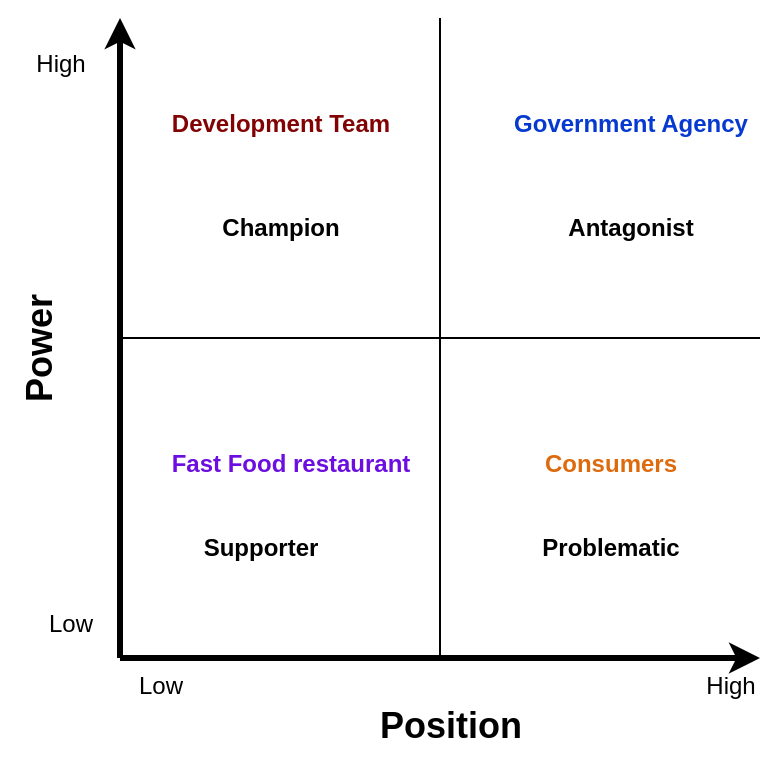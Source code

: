 <mxfile version="24.2.5" type="github">
  <diagram name="Page-1" id="YPvsPVBRD-tXHnpPC8To">
    <mxGraphModel dx="678" dy="401" grid="1" gridSize="10" guides="1" tooltips="1" connect="1" arrows="1" fold="1" page="1" pageScale="1" pageWidth="1169" pageHeight="827" math="0" shadow="0">
      <root>
        <mxCell id="0" />
        <mxCell id="1" parent="0" />
        <mxCell id="iMTMEkFp60tlVJ-NBao6-1" value="" style="endArrow=classic;html=1;rounded=0;strokeWidth=3;" edge="1" parent="1">
          <mxGeometry width="50" height="50" relative="1" as="geometry">
            <mxPoint x="200" y="400" as="sourcePoint" />
            <mxPoint x="200" y="80" as="targetPoint" />
          </mxGeometry>
        </mxCell>
        <mxCell id="iMTMEkFp60tlVJ-NBao6-2" value="" style="endArrow=classic;html=1;rounded=0;strokeWidth=3;" edge="1" parent="1">
          <mxGeometry width="50" height="50" relative="1" as="geometry">
            <mxPoint x="200" y="400" as="sourcePoint" />
            <mxPoint x="520" y="400" as="targetPoint" />
          </mxGeometry>
        </mxCell>
        <mxCell id="iMTMEkFp60tlVJ-NBao6-3" value="" style="endArrow=none;html=1;rounded=0;" edge="1" parent="1">
          <mxGeometry width="50" height="50" relative="1" as="geometry">
            <mxPoint x="360" y="400" as="sourcePoint" />
            <mxPoint x="360" y="80" as="targetPoint" />
          </mxGeometry>
        </mxCell>
        <mxCell id="iMTMEkFp60tlVJ-NBao6-4" value="" style="endArrow=none;html=1;rounded=0;" edge="1" parent="1">
          <mxGeometry width="50" height="50" relative="1" as="geometry">
            <mxPoint x="200" y="240" as="sourcePoint" />
            <mxPoint x="520" y="240" as="targetPoint" />
          </mxGeometry>
        </mxCell>
        <mxCell id="iMTMEkFp60tlVJ-NBao6-5" value="&lt;b&gt;&lt;font style=&quot;font-size: 18px;&quot;&gt;Power&amp;nbsp;&lt;/font&gt;&lt;/b&gt;" style="text;html=1;align=center;verticalAlign=middle;resizable=0;points=[];autosize=1;strokeColor=none;fillColor=none;rotation=-90;" vertex="1" parent="1">
          <mxGeometry x="120" y="223" width="80" height="40" as="geometry" />
        </mxCell>
        <mxCell id="iMTMEkFp60tlVJ-NBao6-6" value="&lt;font style=&quot;font-size: 18px;&quot;&gt;&lt;b&gt;Position&lt;/b&gt;&lt;/font&gt;" style="text;html=1;align=center;verticalAlign=middle;resizable=0;points=[];autosize=1;strokeColor=none;fillColor=none;" vertex="1" parent="1">
          <mxGeometry x="320" y="414" width="90" height="40" as="geometry" />
        </mxCell>
        <mxCell id="iMTMEkFp60tlVJ-NBao6-7" value="&lt;b&gt;Supporter&lt;/b&gt;" style="text;html=1;align=center;verticalAlign=middle;resizable=0;points=[];autosize=1;strokeColor=none;fillColor=none;" vertex="1" parent="1">
          <mxGeometry x="230" y="330" width="80" height="30" as="geometry" />
        </mxCell>
        <mxCell id="iMTMEkFp60tlVJ-NBao6-8" value="&lt;b&gt;Problematic&lt;/b&gt;" style="text;html=1;align=center;verticalAlign=middle;resizable=0;points=[];autosize=1;strokeColor=none;fillColor=none;" vertex="1" parent="1">
          <mxGeometry x="400" y="330" width="90" height="30" as="geometry" />
        </mxCell>
        <mxCell id="iMTMEkFp60tlVJ-NBao6-9" value="&lt;b&gt;Antagonist&lt;/b&gt;" style="text;html=1;align=center;verticalAlign=middle;resizable=0;points=[];autosize=1;strokeColor=none;fillColor=none;" vertex="1" parent="1">
          <mxGeometry x="410" y="170" width="90" height="30" as="geometry" />
        </mxCell>
        <mxCell id="iMTMEkFp60tlVJ-NBao6-10" value="&lt;b&gt;Champion&lt;/b&gt;" style="text;html=1;align=center;verticalAlign=middle;resizable=0;points=[];autosize=1;strokeColor=none;fillColor=none;" vertex="1" parent="1">
          <mxGeometry x="240" y="170" width="80" height="30" as="geometry" />
        </mxCell>
        <mxCell id="iMTMEkFp60tlVJ-NBao6-11" value="Low" style="text;html=1;align=center;verticalAlign=middle;resizable=0;points=[];autosize=1;strokeColor=none;fillColor=none;" vertex="1" parent="1">
          <mxGeometry x="195" y="399" width="50" height="30" as="geometry" />
        </mxCell>
        <mxCell id="iMTMEkFp60tlVJ-NBao6-12" value="High" style="text;html=1;align=center;verticalAlign=middle;resizable=0;points=[];autosize=1;strokeColor=none;fillColor=none;" vertex="1" parent="1">
          <mxGeometry x="480" y="399" width="50" height="30" as="geometry" />
        </mxCell>
        <mxCell id="iMTMEkFp60tlVJ-NBao6-13" value="Low" style="text;html=1;align=center;verticalAlign=middle;resizable=0;points=[];autosize=1;strokeColor=none;fillColor=none;" vertex="1" parent="1">
          <mxGeometry x="150" y="368" width="50" height="30" as="geometry" />
        </mxCell>
        <mxCell id="iMTMEkFp60tlVJ-NBao6-14" value="High" style="text;html=1;align=center;verticalAlign=middle;resizable=0;points=[];autosize=1;strokeColor=none;fillColor=none;" vertex="1" parent="1">
          <mxGeometry x="145" y="88" width="50" height="30" as="geometry" />
        </mxCell>
        <mxCell id="iMTMEkFp60tlVJ-NBao6-15" value="&lt;font color=&quot;#810303&quot;&gt;&lt;b&gt;Development Team&lt;/b&gt;&lt;/font&gt;" style="text;html=1;align=center;verticalAlign=middle;resizable=0;points=[];autosize=1;strokeColor=none;fillColor=none;" vertex="1" parent="1">
          <mxGeometry x="215" y="118" width="130" height="30" as="geometry" />
        </mxCell>
        <mxCell id="iMTMEkFp60tlVJ-NBao6-16" value="&lt;font color=&quot;#0639d0&quot;&gt;&lt;b&gt;Government Agency&lt;/b&gt;&lt;/font&gt;" style="text;html=1;align=center;verticalAlign=middle;resizable=0;points=[];autosize=1;strokeColor=none;fillColor=none;" vertex="1" parent="1">
          <mxGeometry x="385" y="118" width="140" height="30" as="geometry" />
        </mxCell>
        <mxCell id="iMTMEkFp60tlVJ-NBao6-17" value="&lt;font color=&quot;#6d0ee1&quot;&gt;&lt;b&gt;Fast Food restaurant&lt;/b&gt;&lt;/font&gt;" style="text;html=1;align=center;verticalAlign=middle;resizable=0;points=[];autosize=1;strokeColor=none;fillColor=none;" vertex="1" parent="1">
          <mxGeometry x="215" y="288" width="140" height="30" as="geometry" />
        </mxCell>
        <mxCell id="iMTMEkFp60tlVJ-NBao6-18" value="&lt;b style=&quot;&quot;&gt;&lt;font color=&quot;#dd6b0e&quot;&gt;Consumers&lt;/font&gt;&lt;/b&gt;" style="text;html=1;align=center;verticalAlign=middle;resizable=0;points=[];autosize=1;strokeColor=none;fillColor=none;" vertex="1" parent="1">
          <mxGeometry x="400" y="288" width="90" height="30" as="geometry" />
        </mxCell>
      </root>
    </mxGraphModel>
  </diagram>
</mxfile>
